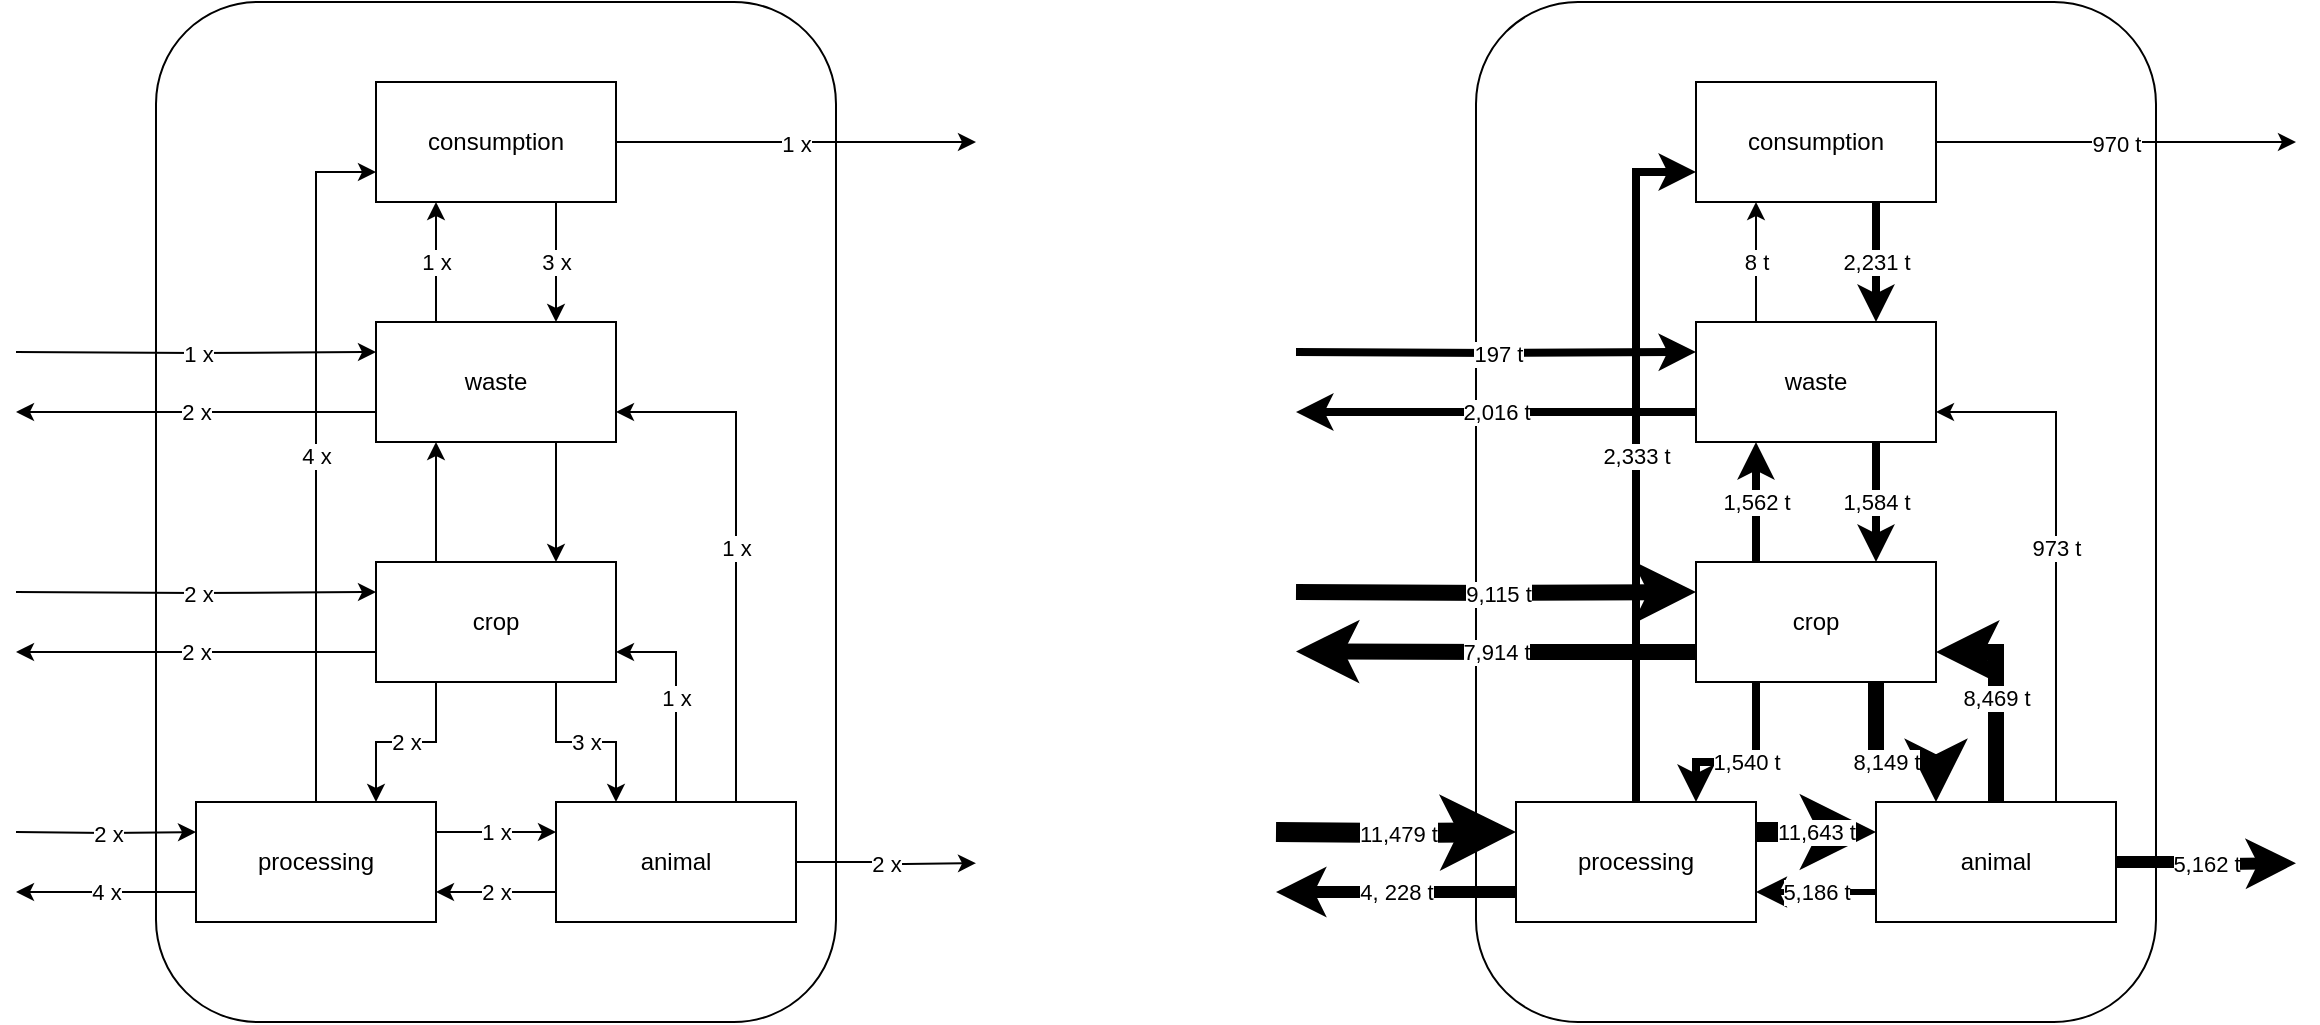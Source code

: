 <mxfile version="14.8.4" type="github"><diagram id="FDpbI0SmE9irHN1tRBvn" name="Page-1"><mxGraphModel dx="981" dy="492" grid="1" gridSize="10" guides="1" tooltips="1" connect="1" arrows="1" fold="1" page="1" pageScale="1" pageWidth="1100" pageHeight="850" math="0" shadow="0"><root><mxCell id="0"/><mxCell id="1" parent="0"/><mxCell id="JuwknQHr-KDjN3cNSzJa-20" value="" style="rounded=1;whiteSpace=wrap;html=1;" vertex="1" parent="1"><mxGeometry x="350" y="80" width="340" height="510" as="geometry"/></mxCell><mxCell id="JuwknQHr-KDjN3cNSzJa-7" value="3 x" style="edgeStyle=orthogonalEdgeStyle;rounded=0;orthogonalLoop=1;jettySize=auto;html=1;exitX=0.75;exitY=1;exitDx=0;exitDy=0;entryX=0.75;entryY=0;entryDx=0;entryDy=0;" edge="1" parent="1" source="JuwknQHr-KDjN3cNSzJa-1" target="JuwknQHr-KDjN3cNSzJa-2"><mxGeometry relative="1" as="geometry"/></mxCell><mxCell id="JuwknQHr-KDjN3cNSzJa-58" value="1 x" style="edgeStyle=orthogonalEdgeStyle;rounded=0;orthogonalLoop=1;jettySize=auto;html=1;" edge="1" parent="1" source="JuwknQHr-KDjN3cNSzJa-1"><mxGeometry relative="1" as="geometry"><mxPoint x="760" y="150" as="targetPoint"/></mxGeometry></mxCell><mxCell id="JuwknQHr-KDjN3cNSzJa-1" value="consumption" style="rounded=0;whiteSpace=wrap;html=1;" vertex="1" parent="1"><mxGeometry x="460" y="120" width="120" height="60" as="geometry"/></mxCell><mxCell id="JuwknQHr-KDjN3cNSzJa-8" value="1 x" style="edgeStyle=orthogonalEdgeStyle;rounded=0;orthogonalLoop=1;jettySize=auto;html=1;exitX=0.25;exitY=0;exitDx=0;exitDy=0;entryX=0.25;entryY=1;entryDx=0;entryDy=0;" edge="1" parent="1" source="JuwknQHr-KDjN3cNSzJa-2" target="JuwknQHr-KDjN3cNSzJa-1"><mxGeometry relative="1" as="geometry"/></mxCell><mxCell id="JuwknQHr-KDjN3cNSzJa-9" style="edgeStyle=orthogonalEdgeStyle;rounded=0;orthogonalLoop=1;jettySize=auto;html=1;exitX=0.75;exitY=1;exitDx=0;exitDy=0;entryX=0.75;entryY=0;entryDx=0;entryDy=0;" edge="1" parent="1" source="JuwknQHr-KDjN3cNSzJa-2" target="JuwknQHr-KDjN3cNSzJa-3"><mxGeometry relative="1" as="geometry"/></mxCell><mxCell id="JuwknQHr-KDjN3cNSzJa-28" value="2 x" style="edgeStyle=orthogonalEdgeStyle;rounded=0;orthogonalLoop=1;jettySize=auto;html=1;exitX=0;exitY=0.75;exitDx=0;exitDy=0;" edge="1" parent="1" source="JuwknQHr-KDjN3cNSzJa-2"><mxGeometry relative="1" as="geometry"><mxPoint x="280" y="285" as="targetPoint"/></mxGeometry></mxCell><mxCell id="JuwknQHr-KDjN3cNSzJa-2" value="waste" style="rounded=0;whiteSpace=wrap;html=1;" vertex="1" parent="1"><mxGeometry x="460" y="240" width="120" height="60" as="geometry"/></mxCell><mxCell id="JuwknQHr-KDjN3cNSzJa-10" style="edgeStyle=orthogonalEdgeStyle;rounded=0;orthogonalLoop=1;jettySize=auto;html=1;exitX=0.25;exitY=0;exitDx=0;exitDy=0;entryX=0.25;entryY=1;entryDx=0;entryDy=0;" edge="1" parent="1" source="JuwknQHr-KDjN3cNSzJa-3" target="JuwknQHr-KDjN3cNSzJa-2"><mxGeometry relative="1" as="geometry"/></mxCell><mxCell id="JuwknQHr-KDjN3cNSzJa-14" value="3 x" style="edgeStyle=orthogonalEdgeStyle;rounded=0;orthogonalLoop=1;jettySize=auto;html=1;exitX=0.75;exitY=1;exitDx=0;exitDy=0;entryX=0.25;entryY=0;entryDx=0;entryDy=0;" edge="1" parent="1" source="JuwknQHr-KDjN3cNSzJa-3" target="JuwknQHr-KDjN3cNSzJa-4"><mxGeometry relative="1" as="geometry"/></mxCell><mxCell id="JuwknQHr-KDjN3cNSzJa-17" value="2 x" style="edgeStyle=orthogonalEdgeStyle;rounded=0;orthogonalLoop=1;jettySize=auto;html=1;exitX=0.25;exitY=1;exitDx=0;exitDy=0;entryX=0.75;entryY=0;entryDx=0;entryDy=0;" edge="1" parent="1" source="JuwknQHr-KDjN3cNSzJa-3" target="JuwknQHr-KDjN3cNSzJa-5"><mxGeometry relative="1" as="geometry"/></mxCell><mxCell id="JuwknQHr-KDjN3cNSzJa-26" value="2 x" style="edgeStyle=orthogonalEdgeStyle;rounded=0;orthogonalLoop=1;jettySize=auto;html=1;exitX=0;exitY=0.75;exitDx=0;exitDy=0;" edge="1" parent="1" source="JuwknQHr-KDjN3cNSzJa-3"><mxGeometry relative="1" as="geometry"><mxPoint x="280" y="405" as="targetPoint"/></mxGeometry></mxCell><mxCell id="JuwknQHr-KDjN3cNSzJa-3" value="crop" style="rounded=0;whiteSpace=wrap;html=1;" vertex="1" parent="1"><mxGeometry x="460" y="360" width="120" height="60" as="geometry"/></mxCell><mxCell id="JuwknQHr-KDjN3cNSzJa-12" value="2 x" style="edgeStyle=orthogonalEdgeStyle;rounded=0;orthogonalLoop=1;jettySize=auto;html=1;exitX=0;exitY=0.75;exitDx=0;exitDy=0;entryX=1;entryY=0.75;entryDx=0;entryDy=0;" edge="1" parent="1" source="JuwknQHr-KDjN3cNSzJa-4" target="JuwknQHr-KDjN3cNSzJa-5"><mxGeometry relative="1" as="geometry"/></mxCell><mxCell id="JuwknQHr-KDjN3cNSzJa-15" value="1 x" style="edgeStyle=orthogonalEdgeStyle;rounded=0;orthogonalLoop=1;jettySize=auto;html=1;exitX=0.5;exitY=0;exitDx=0;exitDy=0;entryX=1;entryY=0.75;entryDx=0;entryDy=0;" edge="1" parent="1" source="JuwknQHr-KDjN3cNSzJa-4" target="JuwknQHr-KDjN3cNSzJa-3"><mxGeometry relative="1" as="geometry"/></mxCell><mxCell id="JuwknQHr-KDjN3cNSzJa-16" value="1 x" style="edgeStyle=orthogonalEdgeStyle;rounded=0;orthogonalLoop=1;jettySize=auto;html=1;exitX=0.75;exitY=0;exitDx=0;exitDy=0;entryX=1;entryY=0.75;entryDx=0;entryDy=0;" edge="1" parent="1" source="JuwknQHr-KDjN3cNSzJa-4" target="JuwknQHr-KDjN3cNSzJa-2"><mxGeometry relative="1" as="geometry"/></mxCell><mxCell id="JuwknQHr-KDjN3cNSzJa-25" value="2 x" style="edgeStyle=orthogonalEdgeStyle;rounded=0;orthogonalLoop=1;jettySize=auto;html=1;exitX=1;exitY=0.5;exitDx=0;exitDy=0;" edge="1" parent="1" source="JuwknQHr-KDjN3cNSzJa-4"><mxGeometry relative="1" as="geometry"><mxPoint x="760.0" y="510.588" as="targetPoint"/></mxGeometry></mxCell><mxCell id="JuwknQHr-KDjN3cNSzJa-4" value="animal" style="rounded=0;whiteSpace=wrap;html=1;" vertex="1" parent="1"><mxGeometry x="550" y="480" width="120" height="60" as="geometry"/></mxCell><mxCell id="JuwknQHr-KDjN3cNSzJa-11" value="1 x" style="edgeStyle=orthogonalEdgeStyle;rounded=0;orthogonalLoop=1;jettySize=auto;html=1;exitX=1;exitY=0.25;exitDx=0;exitDy=0;entryX=0;entryY=0.25;entryDx=0;entryDy=0;" edge="1" parent="1" source="JuwknQHr-KDjN3cNSzJa-5" target="JuwknQHr-KDjN3cNSzJa-4"><mxGeometry relative="1" as="geometry"/></mxCell><mxCell id="JuwknQHr-KDjN3cNSzJa-18" value="4 x" style="edgeStyle=orthogonalEdgeStyle;rounded=0;orthogonalLoop=1;jettySize=auto;html=1;entryX=0;entryY=0.75;entryDx=0;entryDy=0;" edge="1" parent="1" source="JuwknQHr-KDjN3cNSzJa-5" target="JuwknQHr-KDjN3cNSzJa-1"><mxGeometry relative="1" as="geometry"/></mxCell><mxCell id="JuwknQHr-KDjN3cNSzJa-23" value="4 x" style="edgeStyle=orthogonalEdgeStyle;rounded=0;orthogonalLoop=1;jettySize=auto;html=1;exitX=0;exitY=0.75;exitDx=0;exitDy=0;" edge="1" parent="1" source="JuwknQHr-KDjN3cNSzJa-5"><mxGeometry relative="1" as="geometry"><mxPoint x="280" y="525" as="targetPoint"/></mxGeometry></mxCell><mxCell id="JuwknQHr-KDjN3cNSzJa-5" value="processing" style="rounded=0;whiteSpace=wrap;html=1;" vertex="1" parent="1"><mxGeometry x="370" y="480" width="120" height="60" as="geometry"/></mxCell><mxCell id="JuwknQHr-KDjN3cNSzJa-24" value="2 x" style="edgeStyle=orthogonalEdgeStyle;rounded=0;orthogonalLoop=1;jettySize=auto;html=1;entryX=0;entryY=0.25;entryDx=0;entryDy=0;" edge="1" parent="1" target="JuwknQHr-KDjN3cNSzJa-5"><mxGeometry relative="1" as="geometry"><mxPoint x="260" y="535" as="targetPoint"/><mxPoint x="280" y="495" as="sourcePoint"/></mxGeometry></mxCell><mxCell id="JuwknQHr-KDjN3cNSzJa-27" value="2 x" style="edgeStyle=orthogonalEdgeStyle;rounded=0;orthogonalLoop=1;jettySize=auto;html=1;entryX=0;entryY=0.25;entryDx=0;entryDy=0;" edge="1" parent="1" target="JuwknQHr-KDjN3cNSzJa-3"><mxGeometry relative="1" as="geometry"><mxPoint x="270" y="414.706" as="targetPoint"/><mxPoint x="280" y="375" as="sourcePoint"/></mxGeometry></mxCell><mxCell id="JuwknQHr-KDjN3cNSzJa-29" value="1 x" style="edgeStyle=orthogonalEdgeStyle;rounded=0;orthogonalLoop=1;jettySize=auto;html=1;entryX=0;entryY=0.25;entryDx=0;entryDy=0;" edge="1" parent="1" target="JuwknQHr-KDjN3cNSzJa-2"><mxGeometry relative="1" as="geometry"><mxPoint x="270" y="295" as="targetPoint"/><mxPoint x="280" y="255" as="sourcePoint"/></mxGeometry></mxCell><mxCell id="JuwknQHr-KDjN3cNSzJa-30" value="" style="rounded=1;whiteSpace=wrap;html=1;" vertex="1" parent="1"><mxGeometry x="1010" y="80" width="340" height="510" as="geometry"/></mxCell><mxCell id="JuwknQHr-KDjN3cNSzJa-31" value="2,231 t" style="edgeStyle=orthogonalEdgeStyle;rounded=0;orthogonalLoop=1;jettySize=auto;html=1;exitX=0.75;exitY=1;exitDx=0;exitDy=0;entryX=0.75;entryY=0;entryDx=0;entryDy=0;strokeWidth=4;" edge="1" parent="1" source="JuwknQHr-KDjN3cNSzJa-32" target="JuwknQHr-KDjN3cNSzJa-36"><mxGeometry relative="1" as="geometry"/></mxCell><mxCell id="JuwknQHr-KDjN3cNSzJa-57" value="970 t" style="edgeStyle=orthogonalEdgeStyle;rounded=0;orthogonalLoop=1;jettySize=auto;html=1;exitX=1;exitY=0.5;exitDx=0;exitDy=0;" edge="1" parent="1" source="JuwknQHr-KDjN3cNSzJa-32"><mxGeometry relative="1" as="geometry"><mxPoint x="1420" y="150" as="targetPoint"/></mxGeometry></mxCell><mxCell id="JuwknQHr-KDjN3cNSzJa-32" value="consumption" style="rounded=0;whiteSpace=wrap;html=1;" vertex="1" parent="1"><mxGeometry x="1120" y="120" width="120" height="60" as="geometry"/></mxCell><mxCell id="JuwknQHr-KDjN3cNSzJa-33" value="8 t" style="edgeStyle=orthogonalEdgeStyle;rounded=0;orthogonalLoop=1;jettySize=auto;html=1;exitX=0.25;exitY=0;exitDx=0;exitDy=0;entryX=0.25;entryY=1;entryDx=0;entryDy=0;" edge="1" parent="1" source="JuwknQHr-KDjN3cNSzJa-36" target="JuwknQHr-KDjN3cNSzJa-32"><mxGeometry relative="1" as="geometry"/></mxCell><mxCell id="JuwknQHr-KDjN3cNSzJa-34" value="1,584 t" style="edgeStyle=orthogonalEdgeStyle;rounded=0;orthogonalLoop=1;jettySize=auto;html=1;exitX=0.75;exitY=1;exitDx=0;exitDy=0;entryX=0.75;entryY=0;entryDx=0;entryDy=0;strokeWidth=4;" edge="1" parent="1" source="JuwknQHr-KDjN3cNSzJa-36" target="JuwknQHr-KDjN3cNSzJa-41"><mxGeometry relative="1" as="geometry"/></mxCell><mxCell id="JuwknQHr-KDjN3cNSzJa-35" value="2,016 t" style="edgeStyle=orthogonalEdgeStyle;rounded=0;orthogonalLoop=1;jettySize=auto;html=1;exitX=0;exitY=0.75;exitDx=0;exitDy=0;strokeWidth=4;" edge="1" parent="1" source="JuwknQHr-KDjN3cNSzJa-36"><mxGeometry relative="1" as="geometry"><mxPoint x="920" y="285" as="targetPoint"/></mxGeometry></mxCell><mxCell id="JuwknQHr-KDjN3cNSzJa-36" value="waste" style="rounded=0;whiteSpace=wrap;html=1;" vertex="1" parent="1"><mxGeometry x="1120" y="240" width="120" height="60" as="geometry"/></mxCell><mxCell id="JuwknQHr-KDjN3cNSzJa-37" value="1,562 t" style="edgeStyle=orthogonalEdgeStyle;rounded=0;orthogonalLoop=1;jettySize=auto;html=1;exitX=0.25;exitY=0;exitDx=0;exitDy=0;entryX=0.25;entryY=1;entryDx=0;entryDy=0;strokeWidth=4;" edge="1" parent="1" source="JuwknQHr-KDjN3cNSzJa-41" target="JuwknQHr-KDjN3cNSzJa-36"><mxGeometry relative="1" as="geometry"><Array as="points"><mxPoint x="1150" y="330"/><mxPoint x="1150" y="330"/></Array></mxGeometry></mxCell><mxCell id="JuwknQHr-KDjN3cNSzJa-38" value="8,149 t" style="edgeStyle=orthogonalEdgeStyle;rounded=0;orthogonalLoop=1;jettySize=auto;html=1;exitX=0.75;exitY=1;exitDx=0;exitDy=0;entryX=0.25;entryY=0;entryDx=0;entryDy=0;strokeWidth=8;" edge="1" parent="1" source="JuwknQHr-KDjN3cNSzJa-41" target="JuwknQHr-KDjN3cNSzJa-46"><mxGeometry relative="1" as="geometry"><Array as="points"><mxPoint x="1210" y="460"/><mxPoint x="1240" y="460"/></Array></mxGeometry></mxCell><mxCell id="JuwknQHr-KDjN3cNSzJa-39" value="1,540 t" style="edgeStyle=orthogonalEdgeStyle;rounded=0;orthogonalLoop=1;jettySize=auto;html=1;exitX=0.25;exitY=1;exitDx=0;exitDy=0;entryX=0.75;entryY=0;entryDx=0;entryDy=0;strokeWidth=4;" edge="1" parent="1" source="JuwknQHr-KDjN3cNSzJa-41" target="JuwknQHr-KDjN3cNSzJa-50"><mxGeometry relative="1" as="geometry"><Array as="points"><mxPoint x="1150" y="460"/><mxPoint x="1120" y="460"/></Array></mxGeometry></mxCell><mxCell id="JuwknQHr-KDjN3cNSzJa-40" value="7,914 t" style="edgeStyle=orthogonalEdgeStyle;rounded=0;orthogonalLoop=1;jettySize=auto;html=1;exitX=0;exitY=0.75;exitDx=0;exitDy=0;strokeWidth=8;" edge="1" parent="1" source="JuwknQHr-KDjN3cNSzJa-41"><mxGeometry relative="1" as="geometry"><mxPoint x="920" y="404.706" as="targetPoint"/></mxGeometry></mxCell><mxCell id="JuwknQHr-KDjN3cNSzJa-41" value="crop" style="rounded=0;whiteSpace=wrap;html=1;" vertex="1" parent="1"><mxGeometry x="1120" y="360" width="120" height="60" as="geometry"/></mxCell><mxCell id="JuwknQHr-KDjN3cNSzJa-42" value="5,186 t" style="edgeStyle=orthogonalEdgeStyle;rounded=0;orthogonalLoop=1;jettySize=auto;html=1;exitX=0;exitY=0.75;exitDx=0;exitDy=0;entryX=1;entryY=0.75;entryDx=0;entryDy=0;strokeWidth=3;" edge="1" parent="1" source="JuwknQHr-KDjN3cNSzJa-46" target="JuwknQHr-KDjN3cNSzJa-50"><mxGeometry relative="1" as="geometry"/></mxCell><mxCell id="JuwknQHr-KDjN3cNSzJa-43" value="8,469 t" style="edgeStyle=orthogonalEdgeStyle;rounded=0;orthogonalLoop=1;jettySize=auto;html=1;exitX=0.5;exitY=0;exitDx=0;exitDy=0;entryX=1;entryY=0.75;entryDx=0;entryDy=0;strokeWidth=8;" edge="1" parent="1" source="JuwknQHr-KDjN3cNSzJa-46" target="JuwknQHr-KDjN3cNSzJa-41"><mxGeometry relative="1" as="geometry"/></mxCell><mxCell id="JuwknQHr-KDjN3cNSzJa-44" value="973 t" style="edgeStyle=orthogonalEdgeStyle;rounded=0;orthogonalLoop=1;jettySize=auto;html=1;exitX=0.75;exitY=0;exitDx=0;exitDy=0;entryX=1;entryY=0.75;entryDx=0;entryDy=0;" edge="1" parent="1" source="JuwknQHr-KDjN3cNSzJa-46" target="JuwknQHr-KDjN3cNSzJa-36"><mxGeometry relative="1" as="geometry"/></mxCell><mxCell id="JuwknQHr-KDjN3cNSzJa-45" value="5,162 t" style="edgeStyle=orthogonalEdgeStyle;rounded=0;orthogonalLoop=1;jettySize=auto;html=1;exitX=1;exitY=0.5;exitDx=0;exitDy=0;strokeWidth=6;" edge="1" parent="1" source="JuwknQHr-KDjN3cNSzJa-46"><mxGeometry relative="1" as="geometry"><mxPoint x="1420.0" y="510.588" as="targetPoint"/></mxGeometry></mxCell><mxCell id="JuwknQHr-KDjN3cNSzJa-46" value="animal" style="rounded=0;whiteSpace=wrap;html=1;" vertex="1" parent="1"><mxGeometry x="1210" y="480" width="120" height="60" as="geometry"/></mxCell><mxCell id="JuwknQHr-KDjN3cNSzJa-47" value="11,643 t" style="edgeStyle=orthogonalEdgeStyle;rounded=0;orthogonalLoop=1;jettySize=auto;html=1;exitX=1;exitY=0.25;exitDx=0;exitDy=0;entryX=0;entryY=0.25;entryDx=0;entryDy=0;strokeWidth=10;" edge="1" parent="1" source="JuwknQHr-KDjN3cNSzJa-50" target="JuwknQHr-KDjN3cNSzJa-46"><mxGeometry relative="1" as="geometry"/></mxCell><mxCell id="JuwknQHr-KDjN3cNSzJa-48" value="2,333 t" style="edgeStyle=orthogonalEdgeStyle;rounded=0;orthogonalLoop=1;jettySize=auto;html=1;entryX=0;entryY=0.75;entryDx=0;entryDy=0;strokeWidth=4;" edge="1" parent="1" source="JuwknQHr-KDjN3cNSzJa-50" target="JuwknQHr-KDjN3cNSzJa-32"><mxGeometry relative="1" as="geometry"/></mxCell><mxCell id="JuwknQHr-KDjN3cNSzJa-49" value="4, 228 t" style="edgeStyle=orthogonalEdgeStyle;rounded=0;orthogonalLoop=1;jettySize=auto;html=1;exitX=0;exitY=0.75;exitDx=0;exitDy=0;strokeWidth=6;" edge="1" parent="1" source="JuwknQHr-KDjN3cNSzJa-50"><mxGeometry relative="1" as="geometry"><mxPoint x="910" y="525" as="targetPoint"/></mxGeometry></mxCell><mxCell id="JuwknQHr-KDjN3cNSzJa-50" value="processing" style="rounded=0;whiteSpace=wrap;html=1;" vertex="1" parent="1"><mxGeometry x="1030" y="480" width="120" height="60" as="geometry"/></mxCell><mxCell id="JuwknQHr-KDjN3cNSzJa-51" value="11,479 t" style="edgeStyle=orthogonalEdgeStyle;rounded=0;orthogonalLoop=1;jettySize=auto;html=1;entryX=0;entryY=0.25;entryDx=0;entryDy=0;endSize=6;startSize=6;strokeWidth=10;" edge="1" parent="1" target="JuwknQHr-KDjN3cNSzJa-50"><mxGeometry relative="1" as="geometry"><mxPoint x="920" y="535" as="targetPoint"/><mxPoint x="910" y="495" as="sourcePoint"/></mxGeometry></mxCell><mxCell id="JuwknQHr-KDjN3cNSzJa-52" value="9,115 t" style="edgeStyle=orthogonalEdgeStyle;rounded=0;orthogonalLoop=1;jettySize=auto;html=1;entryX=0;entryY=0.25;entryDx=0;entryDy=0;strokeWidth=8;" edge="1" parent="1" target="JuwknQHr-KDjN3cNSzJa-41"><mxGeometry relative="1" as="geometry"><mxPoint x="930" y="414.706" as="targetPoint"/><mxPoint x="920" y="375" as="sourcePoint"/></mxGeometry></mxCell><mxCell id="JuwknQHr-KDjN3cNSzJa-53" value="197 t" style="edgeStyle=orthogonalEdgeStyle;rounded=0;orthogonalLoop=1;jettySize=auto;html=1;entryX=0;entryY=0.25;entryDx=0;entryDy=0;strokeWidth=4;" edge="1" parent="1" target="JuwknQHr-KDjN3cNSzJa-36"><mxGeometry relative="1" as="geometry"><mxPoint x="930" y="295" as="targetPoint"/><mxPoint x="920" y="255" as="sourcePoint"/></mxGeometry></mxCell></root></mxGraphModel></diagram></mxfile>